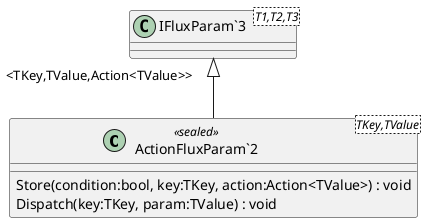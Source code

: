 @startuml
class "ActionFluxParam`2"<TKey,TValue> <<sealed>> {
    Store(condition:bool, key:TKey, action:Action<TValue>) : void
    Dispatch(key:TKey, param:TValue) : void
}
class "IFluxParam`3"<T1,T2,T3> {
}
"IFluxParam`3" "<TKey,TValue,Action<TValue>>" <|-- "ActionFluxParam`2"
@enduml
